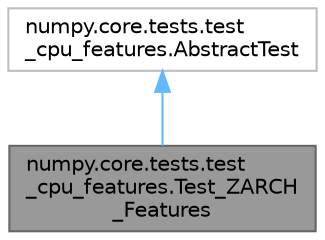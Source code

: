 digraph "numpy.core.tests.test_cpu_features.Test_ZARCH_Features"
{
 // LATEX_PDF_SIZE
  bgcolor="transparent";
  edge [fontname=Helvetica,fontsize=10,labelfontname=Helvetica,labelfontsize=10];
  node [fontname=Helvetica,fontsize=10,shape=box,height=0.2,width=0.4];
  Node1 [id="Node000001",label="numpy.core.tests.test\l_cpu_features.Test_ZARCH\l_Features",height=0.2,width=0.4,color="gray40", fillcolor="grey60", style="filled", fontcolor="black",tooltip=" "];
  Node2 -> Node1 [id="edge2_Node000001_Node000002",dir="back",color="steelblue1",style="solid",tooltip=" "];
  Node2 [id="Node000002",label="numpy.core.tests.test\l_cpu_features.AbstractTest",height=0.2,width=0.4,color="grey75", fillcolor="white", style="filled",URL="$d1/de0/classnumpy_1_1core_1_1tests_1_1test__cpu__features_1_1AbstractTest.html",tooltip=" "];
}
